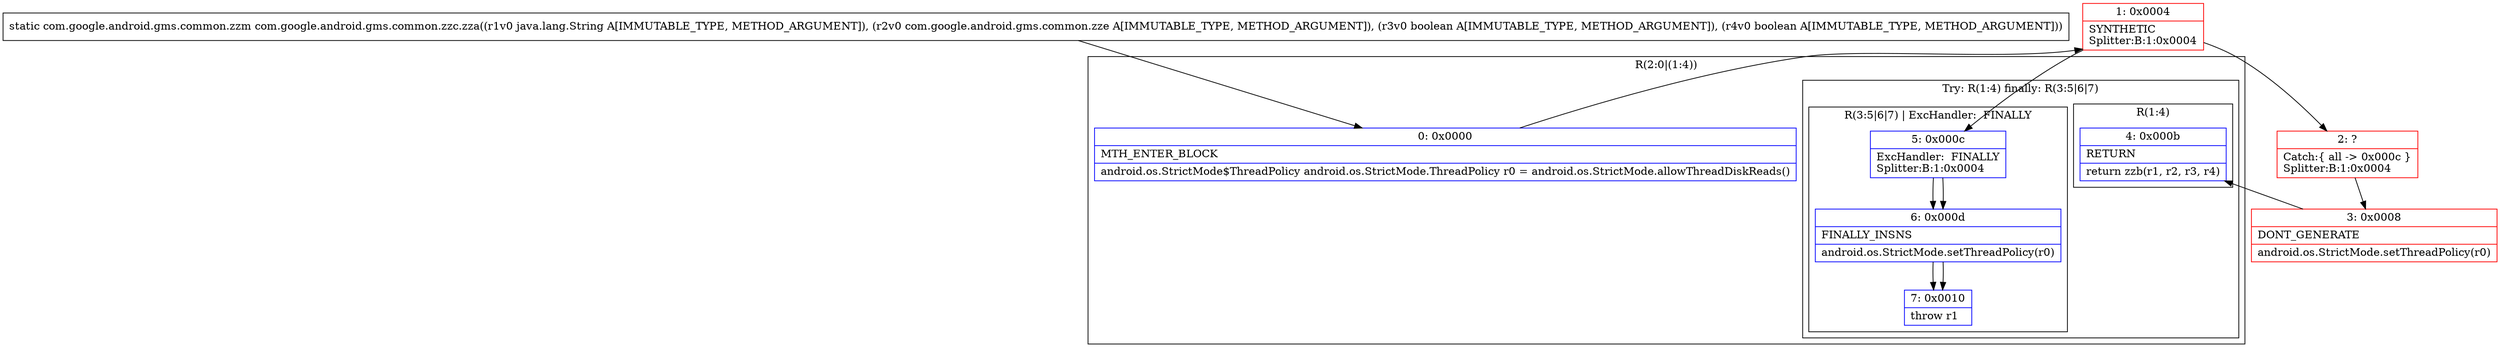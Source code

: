 digraph "CFG forcom.google.android.gms.common.zzc.zza(Ljava\/lang\/String;Lcom\/google\/android\/gms\/common\/zze;ZZ)Lcom\/google\/android\/gms\/common\/zzm;" {
subgraph cluster_Region_41024430 {
label = "R(2:0|(1:4))";
node [shape=record,color=blue];
Node_0 [shape=record,label="{0\:\ 0x0000|MTH_ENTER_BLOCK\l|android.os.StrictMode$ThreadPolicy android.os.StrictMode.ThreadPolicy r0 = android.os.StrictMode.allowThreadDiskReads()\l}"];
subgraph cluster_TryCatchRegion_1124604700 {
label = "Try: R(1:4) finally: R(3:5|6|7)";
node [shape=record,color=blue];
subgraph cluster_Region_1930691876 {
label = "R(1:4)";
node [shape=record,color=blue];
Node_4 [shape=record,label="{4\:\ 0x000b|RETURN\l|return zzb(r1, r2, r3, r4)\l}"];
}
subgraph cluster_Region_1651439004 {
label = "R(3:5|6|7) | ExcHandler:  FINALLY\l";
node [shape=record,color=blue];
Node_5 [shape=record,label="{5\:\ 0x000c|ExcHandler:  FINALLY\lSplitter:B:1:0x0004\l}"];
Node_6 [shape=record,label="{6\:\ 0x000d|FINALLY_INSNS\l|android.os.StrictMode.setThreadPolicy(r0)\l}"];
Node_7 [shape=record,label="{7\:\ 0x0010|throw r1\l}"];
}
}
}
subgraph cluster_Region_1651439004 {
label = "R(3:5|6|7) | ExcHandler:  FINALLY\l";
node [shape=record,color=blue];
Node_5 [shape=record,label="{5\:\ 0x000c|ExcHandler:  FINALLY\lSplitter:B:1:0x0004\l}"];
Node_6 [shape=record,label="{6\:\ 0x000d|FINALLY_INSNS\l|android.os.StrictMode.setThreadPolicy(r0)\l}"];
Node_7 [shape=record,label="{7\:\ 0x0010|throw r1\l}"];
}
Node_1 [shape=record,color=red,label="{1\:\ 0x0004|SYNTHETIC\lSplitter:B:1:0x0004\l}"];
Node_2 [shape=record,color=red,label="{2\:\ ?|Catch:\{ all \-\> 0x000c \}\lSplitter:B:1:0x0004\l}"];
Node_3 [shape=record,color=red,label="{3\:\ 0x0008|DONT_GENERATE\l|android.os.StrictMode.setThreadPolicy(r0)\l}"];
MethodNode[shape=record,label="{static com.google.android.gms.common.zzm com.google.android.gms.common.zzc.zza((r1v0 java.lang.String A[IMMUTABLE_TYPE, METHOD_ARGUMENT]), (r2v0 com.google.android.gms.common.zze A[IMMUTABLE_TYPE, METHOD_ARGUMENT]), (r3v0 boolean A[IMMUTABLE_TYPE, METHOD_ARGUMENT]), (r4v0 boolean A[IMMUTABLE_TYPE, METHOD_ARGUMENT])) }"];
MethodNode -> Node_0;
Node_0 -> Node_1;
Node_5 -> Node_6;
Node_6 -> Node_7;
Node_5 -> Node_6;
Node_6 -> Node_7;
Node_1 -> Node_2;
Node_1 -> Node_5;
Node_2 -> Node_3;
Node_3 -> Node_4;
}

